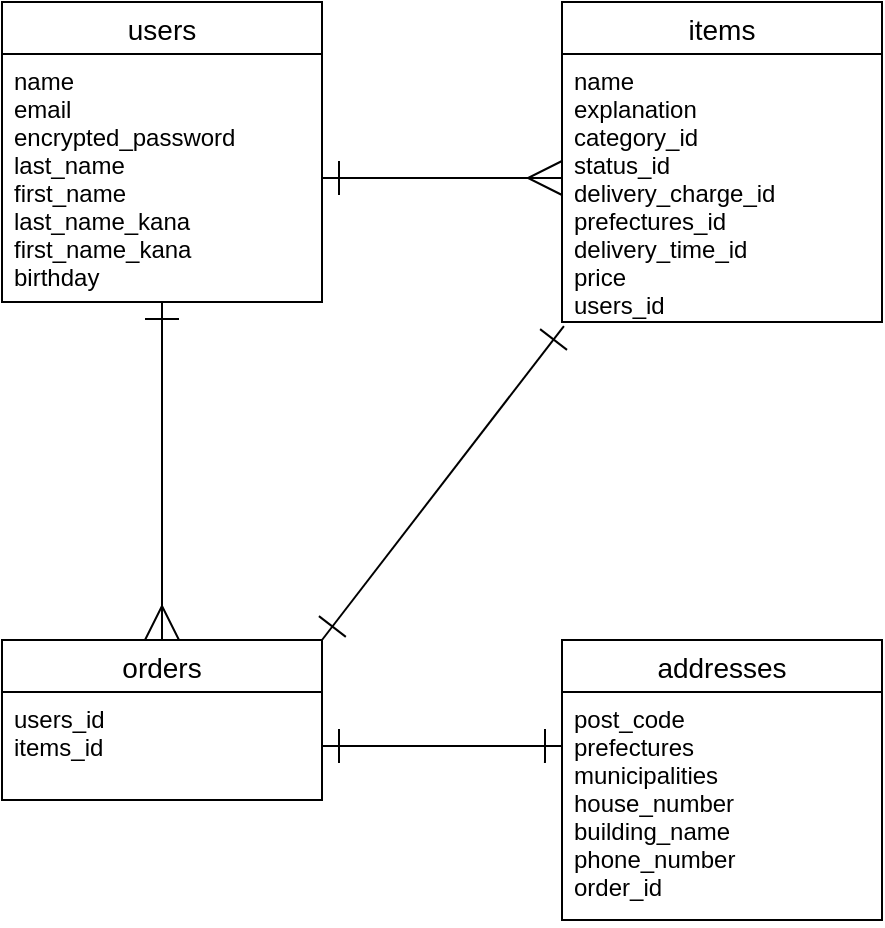 <mxfile>
    <diagram id="wKnupkA9IfkcQXgtYpYP" name="ページ1">
        <mxGraphModel dx="491" dy="809" grid="1" gridSize="10" guides="1" tooltips="1" connect="0" arrows="1" fold="1" page="1" pageScale="1" pageWidth="827" pageHeight="1169" math="0" shadow="0">
            <root>
                <mxCell id="0"/>
                <mxCell id="1" parent="0"/>
                <mxCell id="10" value="users" style="swimlane;fontStyle=0;childLayout=stackLayout;horizontal=1;startSize=26;horizontalStack=0;resizeParent=1;resizeParentMax=0;resizeLast=0;collapsible=1;marginBottom=0;align=center;fontSize=14;" parent="1" vertex="1">
                    <mxGeometry x="40" y="41" width="160" height="150" as="geometry"/>
                </mxCell>
                <mxCell id="11" value="name&#10;email&#10;encrypted_password&#10;last_name&#10;first_name&#10;last_name_kana&#10;first_name_kana&#10;birthday" style="text;strokeColor=none;fillColor=none;spacingLeft=4;spacingRight=4;overflow=hidden;rotatable=0;points=[[0,0.5],[1,0.5]];portConstraint=eastwest;fontSize=12;" parent="10" vertex="1">
                    <mxGeometry y="26" width="160" height="124" as="geometry"/>
                </mxCell>
                <mxCell id="55" value="items" style="swimlane;fontStyle=0;childLayout=stackLayout;horizontal=1;startSize=26;horizontalStack=0;resizeParent=1;resizeParentMax=0;resizeLast=0;collapsible=1;marginBottom=0;align=center;fontSize=14;" parent="1" vertex="1">
                    <mxGeometry x="320" y="41" width="160" height="160" as="geometry">
                        <mxRectangle x="320" y="41" width="70" height="30" as="alternateBounds"/>
                    </mxGeometry>
                </mxCell>
                <mxCell id="56" value="name&#10;explanation&#10;category_id&#10;status_id&#10;delivery_charge_id&#10;prefectures_id&#10;delivery_time_id&#10;price&#10;users_id" style="text;strokeColor=none;fillColor=none;spacingLeft=4;spacingRight=4;overflow=hidden;rotatable=0;points=[[0,0.5],[1,0.5]];portConstraint=eastwest;fontSize=12;" parent="55" vertex="1">
                    <mxGeometry y="26" width="160" height="134" as="geometry"/>
                </mxCell>
                <mxCell id="62" value="orders" style="swimlane;fontStyle=0;childLayout=stackLayout;horizontal=1;startSize=26;horizontalStack=0;resizeParent=1;resizeParentMax=0;resizeLast=0;collapsible=1;marginBottom=0;align=center;fontSize=14;" parent="1" vertex="1">
                    <mxGeometry x="40" y="360" width="160" height="80" as="geometry"/>
                </mxCell>
                <mxCell id="63" value="users_id&#10;items_id" style="text;strokeColor=none;fillColor=none;spacingLeft=4;spacingRight=4;overflow=hidden;rotatable=0;points=[[0,0.5],[1,0.5]];portConstraint=eastwest;fontSize=12;" parent="62" vertex="1">
                    <mxGeometry y="26" width="160" height="54" as="geometry"/>
                </mxCell>
                <mxCell id="66" value="addresses" style="swimlane;fontStyle=0;childLayout=stackLayout;horizontal=1;startSize=26;horizontalStack=0;resizeParent=1;resizeParentMax=0;resizeLast=0;collapsible=1;marginBottom=0;align=center;fontSize=14;" parent="1" vertex="1">
                    <mxGeometry x="320" y="360" width="160" height="140" as="geometry"/>
                </mxCell>
                <mxCell id="67" value="post_code&#10;prefectures&#10;municipalities&#10;house_number&#10;building_name&#10;phone_number&#10;order_id" style="text;strokeColor=none;fillColor=none;spacingLeft=4;spacingRight=4;overflow=hidden;rotatable=0;points=[[0,0.5],[1,0.5]];portConstraint=eastwest;fontSize=12;" parent="66" vertex="1">
                    <mxGeometry y="26" width="160" height="114" as="geometry"/>
                </mxCell>
                <mxCell id="91" style="edgeStyle=none;html=1;entryX=0.5;entryY=0;entryDx=0;entryDy=0;startArrow=ERone;startFill=0;endArrow=ERmany;endFill=0;strokeWidth=1;targetPerimeterSpacing=0;strokeColor=default;endSize=15;startSize=15;" parent="1" source="11" target="62" edge="1">
                    <mxGeometry relative="1" as="geometry"/>
                </mxCell>
                <mxCell id="92" style="edgeStyle=none;html=1;strokeColor=default;strokeWidth=1;startArrow=ERone;startFill=0;endArrow=ERmany;endFill=0;startSize=15;endSize=15;targetPerimeterSpacing=0;" parent="1" source="11" edge="1">
                    <mxGeometry relative="1" as="geometry">
                        <mxPoint x="320" y="129" as="targetPoint"/>
                        <Array as="points">
                            <mxPoint x="320" y="129"/>
                        </Array>
                    </mxGeometry>
                </mxCell>
                <mxCell id="93" style="edgeStyle=none;html=1;strokeColor=default;strokeWidth=1;startArrow=ERone;startFill=0;endArrow=ERone;endFill=0;startSize=15;endSize=15;targetPerimeterSpacing=0;exitX=0.006;exitY=1.015;exitDx=0;exitDy=0;exitPerimeter=0;" parent="1" source="56" edge="1">
                    <mxGeometry relative="1" as="geometry">
                        <mxPoint x="320" y="220" as="sourcePoint"/>
                        <mxPoint x="200" y="360" as="targetPoint"/>
                    </mxGeometry>
                </mxCell>
                <mxCell id="95" style="edgeStyle=none;html=1;entryX=0;entryY=0.237;entryDx=0;entryDy=0;entryPerimeter=0;strokeColor=default;strokeWidth=1;startArrow=ERone;startFill=0;endArrow=ERone;endFill=0;startSize=15;endSize=15;targetPerimeterSpacing=0;" parent="1" source="63" target="67" edge="1">
                    <mxGeometry relative="1" as="geometry">
                        <Array as="points">
                            <mxPoint x="310" y="413"/>
                        </Array>
                    </mxGeometry>
                </mxCell>
            </root>
        </mxGraphModel>
    </diagram>
</mxfile>